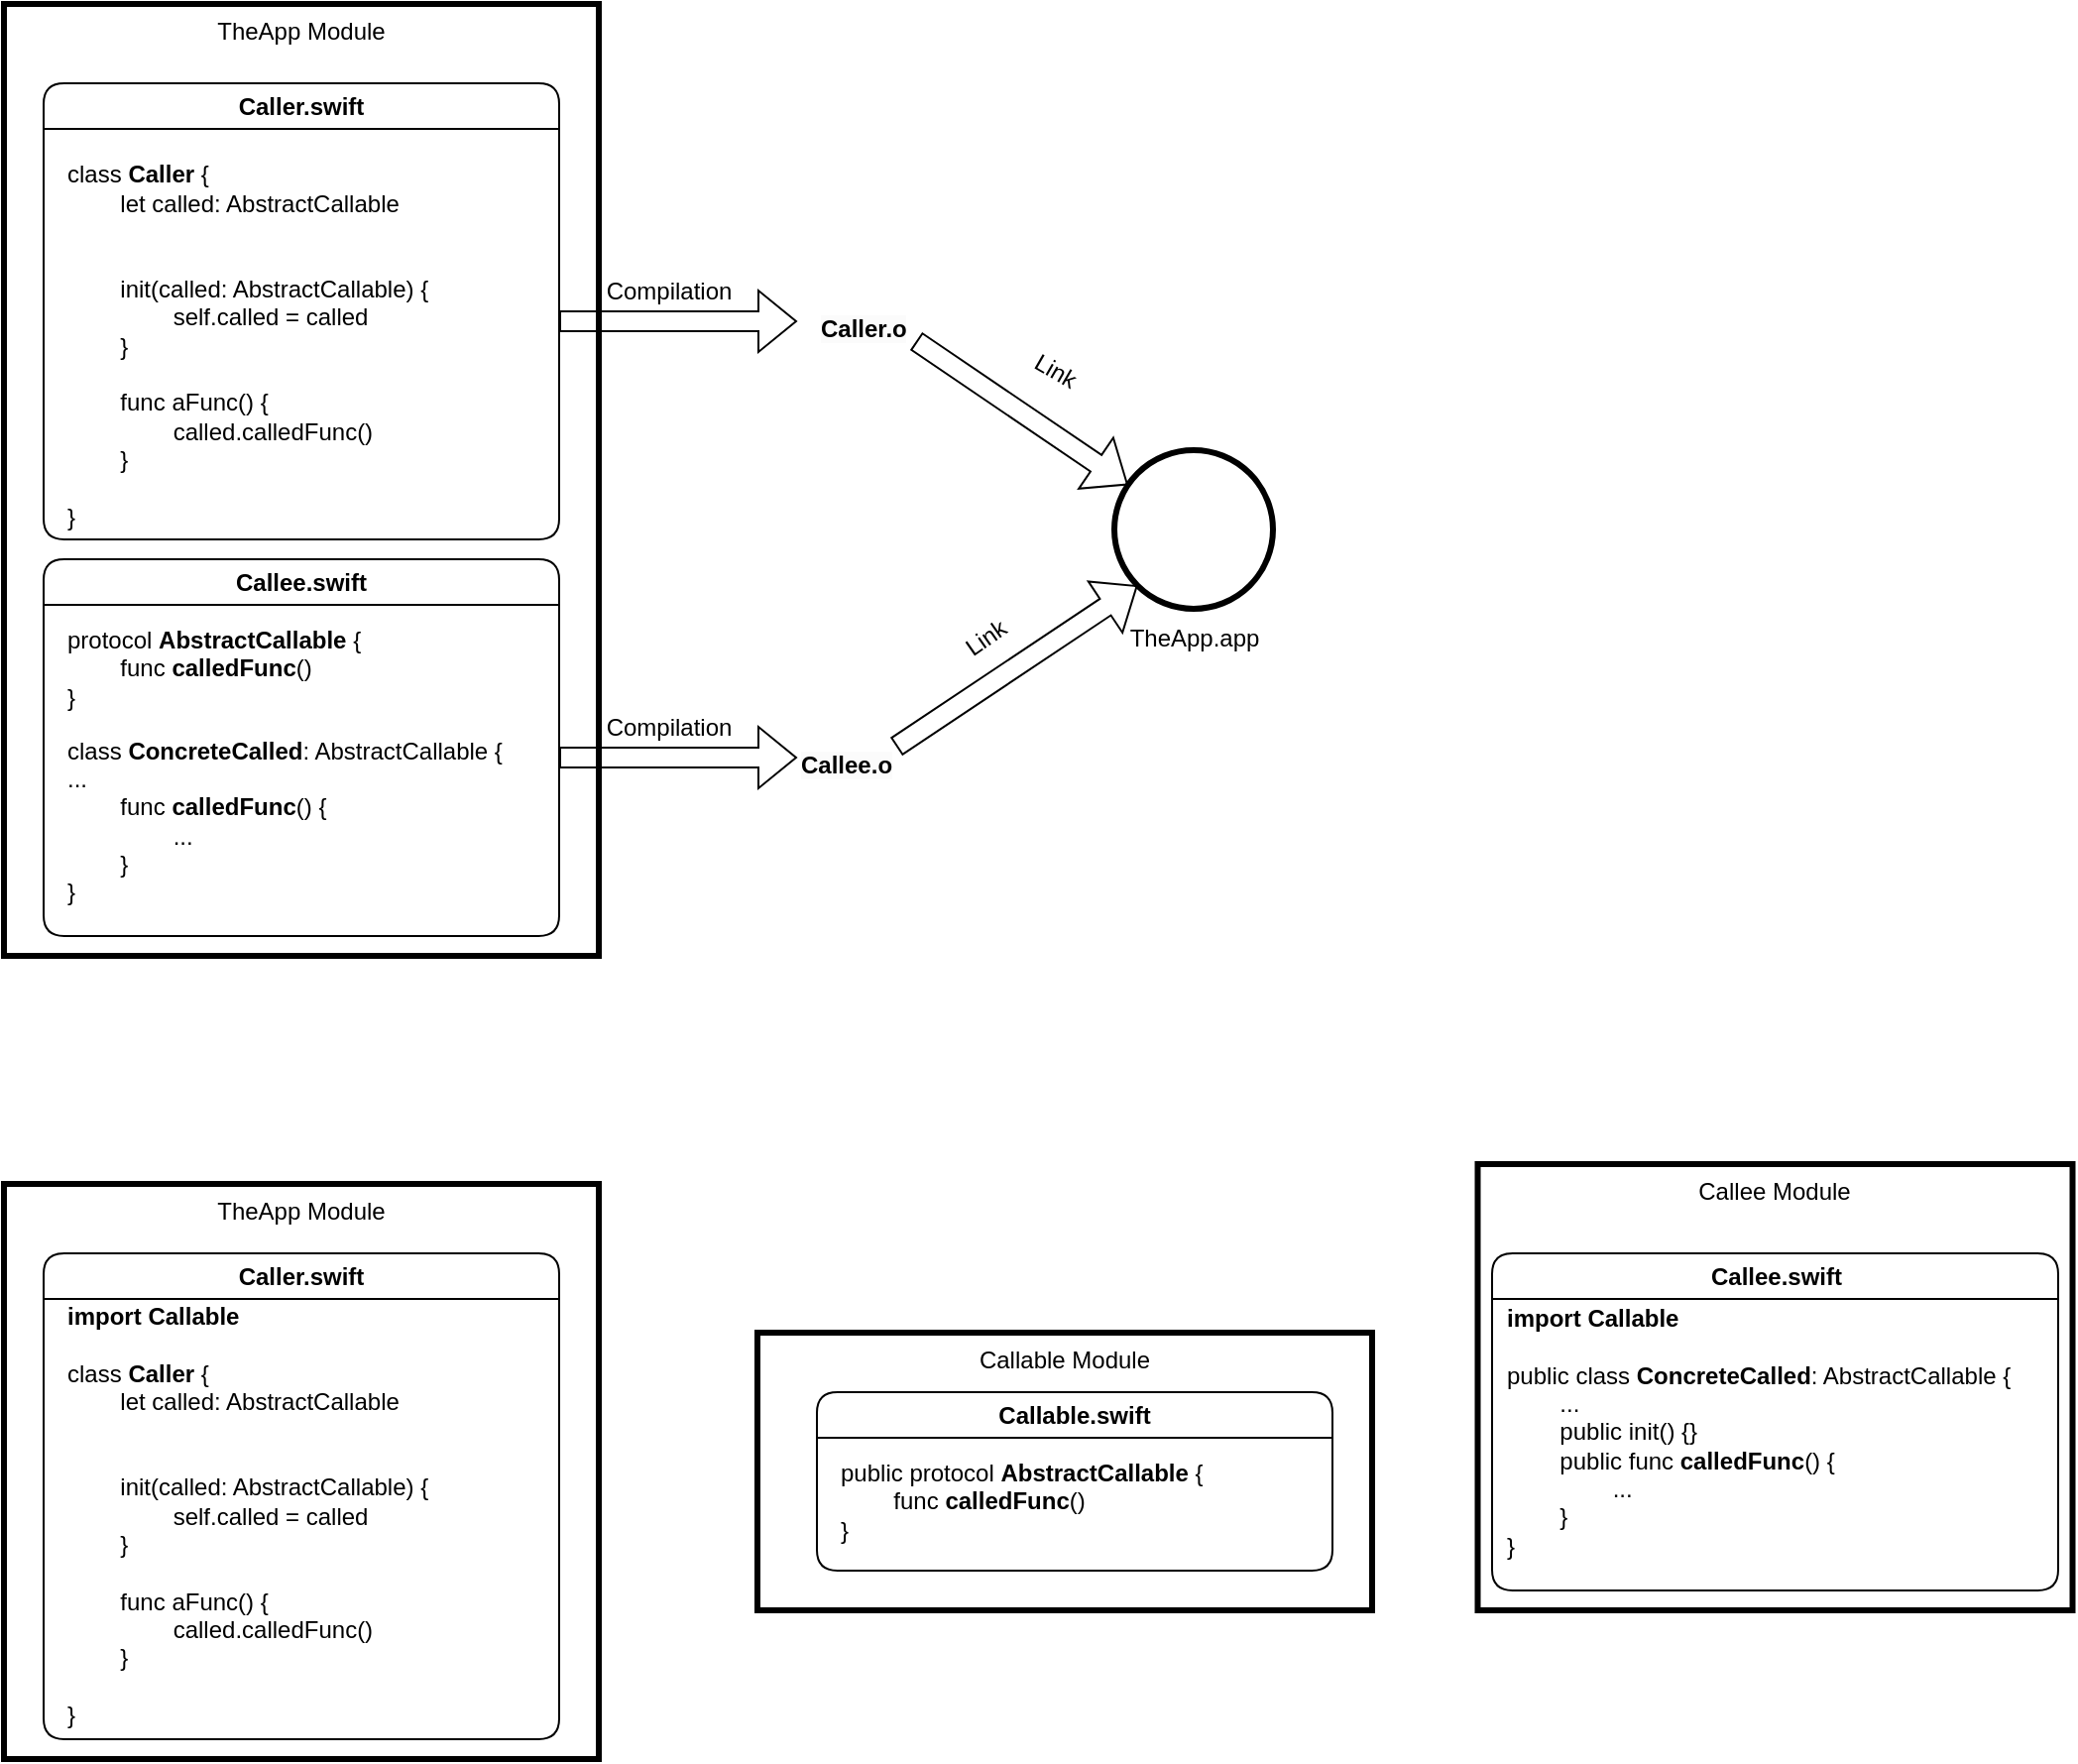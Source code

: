 <mxfile version="20.8.0" type="device"><diagram id="dvnDhLNgLsoCiaei1jrr" name="Page-1"><mxGraphModel dx="1063" dy="831" grid="1" gridSize="10" guides="1" tooltips="1" connect="1" arrows="1" fold="1" page="1" pageScale="1" pageWidth="1654" pageHeight="1169" math="0" shadow="0"><root><mxCell id="0"/><mxCell id="1" parent="0"/><mxCell id="nSg4Vrj0htYdHMVRUK1k-18" value="TheApp Module" style="rounded=0;whiteSpace=wrap;html=1;strokeWidth=3;verticalAlign=top;" vertex="1" parent="1"><mxGeometry x="120" y="40" width="300" height="480" as="geometry"/></mxCell><mxCell id="nSg4Vrj0htYdHMVRUK1k-3" value="Caller.swift" style="swimlane;whiteSpace=wrap;html=1;rounded=1;" vertex="1" parent="1"><mxGeometry x="140" y="80" width="260" height="230" as="geometry"/></mxCell><mxCell id="nSg4Vrj0htYdHMVRUK1k-4" value="&lt;br&gt;class &lt;b&gt;Caller&lt;/b&gt; {&lt;br&gt;&lt;span style=&quot;&quot;&gt;&#9;&lt;span style=&quot;white-space: pre;&quot;&gt;&#9;&lt;/span&gt;let called: AbstractCallable&lt;br&gt;&lt;br&gt;&lt;/span&gt;&lt;br&gt;&lt;span style=&quot;&quot;&gt;&#9;&lt;span style=&quot;white-space: pre;&quot;&gt;&#9;&lt;/span&gt;init(called: &lt;/span&gt;&lt;span style=&quot;&quot;&gt;AbstractCallable) {&lt;br&gt;&lt;span style=&quot;white-space: pre;&quot;&gt;&#9;&lt;span style=&quot;white-space: pre;&quot;&gt;&#9;self.called = called&lt;/span&gt;&lt;/span&gt;&lt;br&gt;&lt;/span&gt;&lt;span style=&quot;white-space: pre;&quot;&gt;&#9;}&lt;br&gt;&lt;/span&gt;&lt;br&gt;&lt;span style=&quot;white-space: pre;&quot;&gt;&#9;func aFunc() {&lt;br&gt;&lt;span style=&quot;white-space: pre;&quot;&gt;&#9;&lt;span style=&quot;white-space: pre;&quot;&gt;&#9;called.calledFunc()&lt;/span&gt;&lt;/span&gt;&lt;br&gt;&lt;/span&gt;&lt;span style=&quot;white-space: pre;&quot;&gt;&#9;&lt;/span&gt;}&lt;br&gt;&lt;br&gt;}" style="text;html=1;align=left;verticalAlign=middle;resizable=0;points=[];autosize=1;strokeColor=none;fillColor=none;" vertex="1" parent="nSg4Vrj0htYdHMVRUK1k-3"><mxGeometry x="10" y="20" width="200" height="210" as="geometry"/></mxCell><mxCell id="nSg4Vrj0htYdHMVRUK1k-8" value="Callee.swift" style="swimlane;whiteSpace=wrap;html=1;rounded=1;startSize=23;" vertex="1" parent="1"><mxGeometry x="140" y="320" width="260" height="190" as="geometry"/></mxCell><mxCell id="nSg4Vrj0htYdHMVRUK1k-9" value="&lt;br&gt;class &lt;b&gt;ConcreteCalled&lt;/b&gt;: AbstractCallable {&lt;br&gt;...&lt;br&gt;&lt;span style=&quot;white-space: pre;&quot;&gt;&#9;&lt;/span&gt;func &lt;b&gt;calledFunc&lt;/b&gt;() {&lt;br&gt;&lt;span style=&quot;white-space: pre;&quot;&gt;&#9;&lt;span style=&quot;white-space: pre;&quot;&gt;&#9;&lt;/span&gt;&lt;/span&gt;...&lt;br&gt;&lt;span style=&quot;white-space: pre;&quot;&gt;&#9;&lt;/span&gt;}&lt;br&gt;}" style="text;html=1;align=left;verticalAlign=middle;resizable=0;points=[];autosize=1;strokeColor=none;fillColor=none;" vertex="1" parent="nSg4Vrj0htYdHMVRUK1k-8"><mxGeometry x="10" y="70" width="240" height="110" as="geometry"/></mxCell><mxCell id="nSg4Vrj0htYdHMVRUK1k-10" value="protocol &lt;b&gt;AbstractCallable&lt;/b&gt;&amp;nbsp;{&lt;br&gt;&amp;nbsp;&lt;span style=&quot;white-space: pre;&quot;&gt;&#9;&lt;/span&gt;func &lt;b&gt;calledFunc&lt;/b&gt;()&lt;br&gt;}" style="text;html=1;align=left;verticalAlign=middle;resizable=0;points=[];autosize=1;strokeColor=none;fillColor=none;" vertex="1" parent="nSg4Vrj0htYdHMVRUK1k-8"><mxGeometry x="10" y="25" width="170" height="60" as="geometry"/></mxCell><mxCell id="nSg4Vrj0htYdHMVRUK1k-20" value="" style="shape=flexArrow;endArrow=classic;html=1;rounded=0;" edge="1" parent="1"><mxGeometry width="50" height="50" relative="1" as="geometry"><mxPoint x="400" y="200" as="sourcePoint"/><mxPoint x="520" y="200" as="targetPoint"/></mxGeometry></mxCell><mxCell id="nSg4Vrj0htYdHMVRUK1k-22" value="&lt;span style=&quot;caret-color: rgb(0, 0, 0); color: rgb(0, 0, 0); font-family: Helvetica; font-size: 12px; font-style: normal; font-variant-caps: normal; font-weight: 700; letter-spacing: normal; text-align: center; text-indent: 0px; text-transform: none; word-spacing: 0px; -webkit-text-stroke-width: 0px; background-color: rgb(251, 251, 251); text-decoration: none; float: none; display: inline !important;&quot;&gt;Caller.o&lt;/span&gt;" style="text;whiteSpace=wrap;html=1;" vertex="1" parent="1"><mxGeometry x="530" y="190" width="60" height="20" as="geometry"/></mxCell><mxCell id="nSg4Vrj0htYdHMVRUK1k-23" value="&lt;span style=&quot;caret-color: rgb(0, 0, 0); color: rgb(0, 0, 0); font-family: Helvetica; font-size: 12px; font-style: normal; font-variant-caps: normal; font-weight: 700; letter-spacing: normal; text-align: center; text-indent: 0px; text-transform: none; word-spacing: 0px; -webkit-text-stroke-width: 0px; background-color: rgb(251, 251, 251); text-decoration: none; float: none; display: inline !important;&quot;&gt;Callee.o&lt;/span&gt;" style="text;whiteSpace=wrap;html=1;" vertex="1" parent="1"><mxGeometry x="520" y="410" width="100" height="40" as="geometry"/></mxCell><mxCell id="nSg4Vrj0htYdHMVRUK1k-24" value="" style="shape=flexArrow;endArrow=classic;html=1;rounded=0;" edge="1" parent="1"><mxGeometry width="50" height="50" relative="1" as="geometry"><mxPoint x="400" y="420" as="sourcePoint"/><mxPoint x="520" y="420" as="targetPoint"/></mxGeometry></mxCell><mxCell id="nSg4Vrj0htYdHMVRUK1k-27" value="Compilation" style="text;html=1;align=center;verticalAlign=middle;resizable=0;points=[];autosize=1;strokeColor=none;fillColor=none;" vertex="1" parent="1"><mxGeometry x="410" y="390" width="90" height="30" as="geometry"/></mxCell><mxCell id="nSg4Vrj0htYdHMVRUK1k-28" value="" style="ellipse;whiteSpace=wrap;html=1;aspect=fixed;rounded=1;strokeWidth=3;" vertex="1" parent="1"><mxGeometry x="680" y="265" width="80" height="80" as="geometry"/></mxCell><mxCell id="nSg4Vrj0htYdHMVRUK1k-29" value="TheApp.app" style="text;html=1;align=center;verticalAlign=middle;resizable=0;points=[];autosize=1;strokeColor=none;fillColor=none;" vertex="1" parent="1"><mxGeometry x="675" y="345" width="90" height="30" as="geometry"/></mxCell><mxCell id="nSg4Vrj0htYdHMVRUK1k-30" value="" style="shape=flexArrow;endArrow=classic;html=1;rounded=0;" edge="1" parent="1" target="nSg4Vrj0htYdHMVRUK1k-28"><mxGeometry width="50" height="50" relative="1" as="geometry"><mxPoint x="580" y="210" as="sourcePoint"/><mxPoint x="700" y="210" as="targetPoint"/></mxGeometry></mxCell><mxCell id="nSg4Vrj0htYdHMVRUK1k-31" value="" style="shape=flexArrow;endArrow=classic;html=1;rounded=0;entryX=0;entryY=1;entryDx=0;entryDy=0;" edge="1" parent="1" target="nSg4Vrj0htYdHMVRUK1k-28"><mxGeometry width="50" height="50" relative="1" as="geometry"><mxPoint x="570" y="414.5" as="sourcePoint"/><mxPoint x="690" y="414.5" as="targetPoint"/></mxGeometry></mxCell><mxCell id="nSg4Vrj0htYdHMVRUK1k-32" value="Compilation" style="text;html=1;align=center;verticalAlign=middle;resizable=0;points=[];autosize=1;strokeColor=none;fillColor=none;" vertex="1" parent="1"><mxGeometry x="410" y="170" width="90" height="30" as="geometry"/></mxCell><mxCell id="nSg4Vrj0htYdHMVRUK1k-33" value="Link" style="text;html=1;align=center;verticalAlign=middle;resizable=0;points=[];autosize=1;strokeColor=none;fillColor=none;rotation=30;" vertex="1" parent="1"><mxGeometry x="625" y="210" width="50" height="30" as="geometry"/></mxCell><mxCell id="nSg4Vrj0htYdHMVRUK1k-34" value="Link" style="text;html=1;align=center;verticalAlign=middle;resizable=0;points=[];autosize=1;strokeColor=none;fillColor=none;rotation=-35;" vertex="1" parent="1"><mxGeometry x="590" y="345" width="50" height="30" as="geometry"/></mxCell><mxCell id="nSg4Vrj0htYdHMVRUK1k-35" value="TheApp Module" style="rounded=0;whiteSpace=wrap;html=1;strokeWidth=3;verticalAlign=top;" vertex="1" parent="1"><mxGeometry x="120" y="635" width="300" height="290" as="geometry"/></mxCell><mxCell id="nSg4Vrj0htYdHMVRUK1k-36" value="Caller.swift" style="swimlane;whiteSpace=wrap;html=1;rounded=1;" vertex="1" parent="1"><mxGeometry x="140" y="670" width="260" height="245" as="geometry"/></mxCell><mxCell id="nSg4Vrj0htYdHMVRUK1k-37" value="&lt;br&gt;&lt;b&gt;import&lt;/b&gt; &lt;b&gt;Callable&lt;/b&gt;&lt;br&gt;&lt;br&gt;class &lt;b&gt;Caller&lt;/b&gt; {&lt;br&gt;&lt;span style=&quot;&quot;&gt;&#9;&lt;span style=&quot;white-space: pre;&quot;&gt;&#9;&lt;/span&gt;let called: AbstractCallable&lt;br&gt;&lt;br&gt;&lt;/span&gt;&lt;br&gt;&lt;span style=&quot;&quot;&gt;&#9;&lt;span style=&quot;white-space: pre;&quot;&gt;&#9;&lt;/span&gt;init(called: &lt;/span&gt;&lt;span style=&quot;&quot;&gt;AbstractCallable) {&lt;br&gt;&lt;span style=&quot;white-space: pre;&quot;&gt;&#9;&lt;span style=&quot;white-space: pre;&quot;&gt;&#9;self.called = called&lt;/span&gt;&lt;/span&gt;&lt;br&gt;&lt;/span&gt;&lt;span style=&quot;white-space: pre;&quot;&gt;&#9;}&lt;br&gt;&lt;/span&gt;&lt;br&gt;&lt;span style=&quot;white-space: pre;&quot;&gt;&#9;func aFunc() {&lt;br&gt;&lt;span style=&quot;white-space: pre;&quot;&gt;&#9;&lt;span style=&quot;white-space: pre;&quot;&gt;&#9;called.calledFunc()&lt;/span&gt;&lt;/span&gt;&lt;br&gt;&lt;/span&gt;&lt;span style=&quot;white-space: pre;&quot;&gt;&#9;&lt;/span&gt;}&lt;br&gt;&lt;br&gt;}" style="text;html=1;align=left;verticalAlign=middle;resizable=0;points=[];autosize=1;strokeColor=none;fillColor=none;" vertex="1" parent="nSg4Vrj0htYdHMVRUK1k-36"><mxGeometry x="10" y="5" width="200" height="240" as="geometry"/></mxCell><mxCell id="nSg4Vrj0htYdHMVRUK1k-43" value="" style="group" vertex="1" connectable="0" parent="1"><mxGeometry x="500" y="710" width="310" height="140" as="geometry"/></mxCell><mxCell id="nSg4Vrj0htYdHMVRUK1k-38" value="Callable Module" style="rounded=0;whiteSpace=wrap;html=1;strokeWidth=3;verticalAlign=top;" vertex="1" parent="nSg4Vrj0htYdHMVRUK1k-43"><mxGeometry width="310" height="140" as="geometry"/></mxCell><mxCell id="nSg4Vrj0htYdHMVRUK1k-39" value="Callable.swift" style="swimlane;whiteSpace=wrap;html=1;rounded=1;startSize=23;" vertex="1" parent="nSg4Vrj0htYdHMVRUK1k-43"><mxGeometry x="30" y="30" width="260" height="90" as="geometry"/></mxCell><mxCell id="nSg4Vrj0htYdHMVRUK1k-41" value="public protocol &lt;b&gt;AbstractCallable&lt;/b&gt;&amp;nbsp;{&lt;br&gt;&amp;nbsp;&lt;span style=&quot;white-space: pre;&quot;&gt;&#9;&lt;/span&gt;func &lt;b&gt;calledFunc&lt;/b&gt;()&lt;br&gt;}" style="text;html=1;align=left;verticalAlign=middle;resizable=0;points=[];autosize=1;strokeColor=none;fillColor=none;" vertex="1" parent="nSg4Vrj0htYdHMVRUK1k-39"><mxGeometry x="10" y="25" width="210" height="60" as="geometry"/></mxCell><mxCell id="nSg4Vrj0htYdHMVRUK1k-47" value="" style="group" vertex="1" connectable="0" parent="1"><mxGeometry x="863.25" y="625" width="300" height="225" as="geometry"/></mxCell><mxCell id="nSg4Vrj0htYdHMVRUK1k-42" value="Callee Module" style="rounded=0;whiteSpace=wrap;html=1;strokeWidth=3;verticalAlign=top;" vertex="1" parent="nSg4Vrj0htYdHMVRUK1k-47"><mxGeometry width="300" height="225" as="geometry"/></mxCell><mxCell id="nSg4Vrj0htYdHMVRUK1k-44" value="Callee.swift" style="swimlane;whiteSpace=wrap;html=1;rounded=1;startSize=23;" vertex="1" parent="nSg4Vrj0htYdHMVRUK1k-47"><mxGeometry x="7.25" y="45" width="285.5" height="170" as="geometry"/></mxCell><mxCell id="nSg4Vrj0htYdHMVRUK1k-45" value="&lt;b style=&quot;border-color: var(--border-color);&quot;&gt;import&lt;/b&gt;&amp;nbsp;&lt;b style=&quot;border-color: var(--border-color);&quot;&gt;Callable&lt;/b&gt;&lt;br&gt;&lt;br&gt;&lt;span style=&quot;white-space: pre;&quot;&gt;public &lt;/span&gt;class &lt;b&gt;ConcreteCalled&lt;/b&gt;: AbstractCallable {&lt;br&gt;&lt;span style=&quot;white-space: pre;&quot;&gt;&#9;&lt;/span&gt;...&lt;br&gt;&lt;span style=&quot;white-space: pre;&quot;&gt;&#9;public init() {}&lt;/span&gt;&lt;br&gt;&lt;span style=&quot;&quot;&gt;&#9;&lt;/span&gt;&lt;span style=&quot;white-space: pre;&quot;&gt;&#9;public &lt;/span&gt;func &lt;b&gt;calledFunc&lt;/b&gt;() {&lt;br&gt;&lt;span style=&quot;&quot;&gt;&#9;&lt;span style=&quot;&quot;&gt;&#9;&lt;/span&gt;&lt;/span&gt;&lt;span style=&quot;white-space: pre;&quot;&gt;&#9;&lt;span style=&quot;white-space: pre;&quot;&gt;&#9;&lt;/span&gt;&lt;/span&gt;...&lt;br&gt;&lt;span style=&quot;&quot;&gt;&#9;&lt;/span&gt;&lt;span style=&quot;white-space: pre;&quot;&gt;&#9;&lt;/span&gt;}&lt;br&gt;}" style="text;html=1;align=left;verticalAlign=middle;resizable=0;points=[];autosize=1;strokeColor=none;fillColor=none;" vertex="1" parent="nSg4Vrj0htYdHMVRUK1k-44"><mxGeometry x="5.5" y="20" width="280" height="140" as="geometry"/></mxCell></root></mxGraphModel></diagram></mxfile>